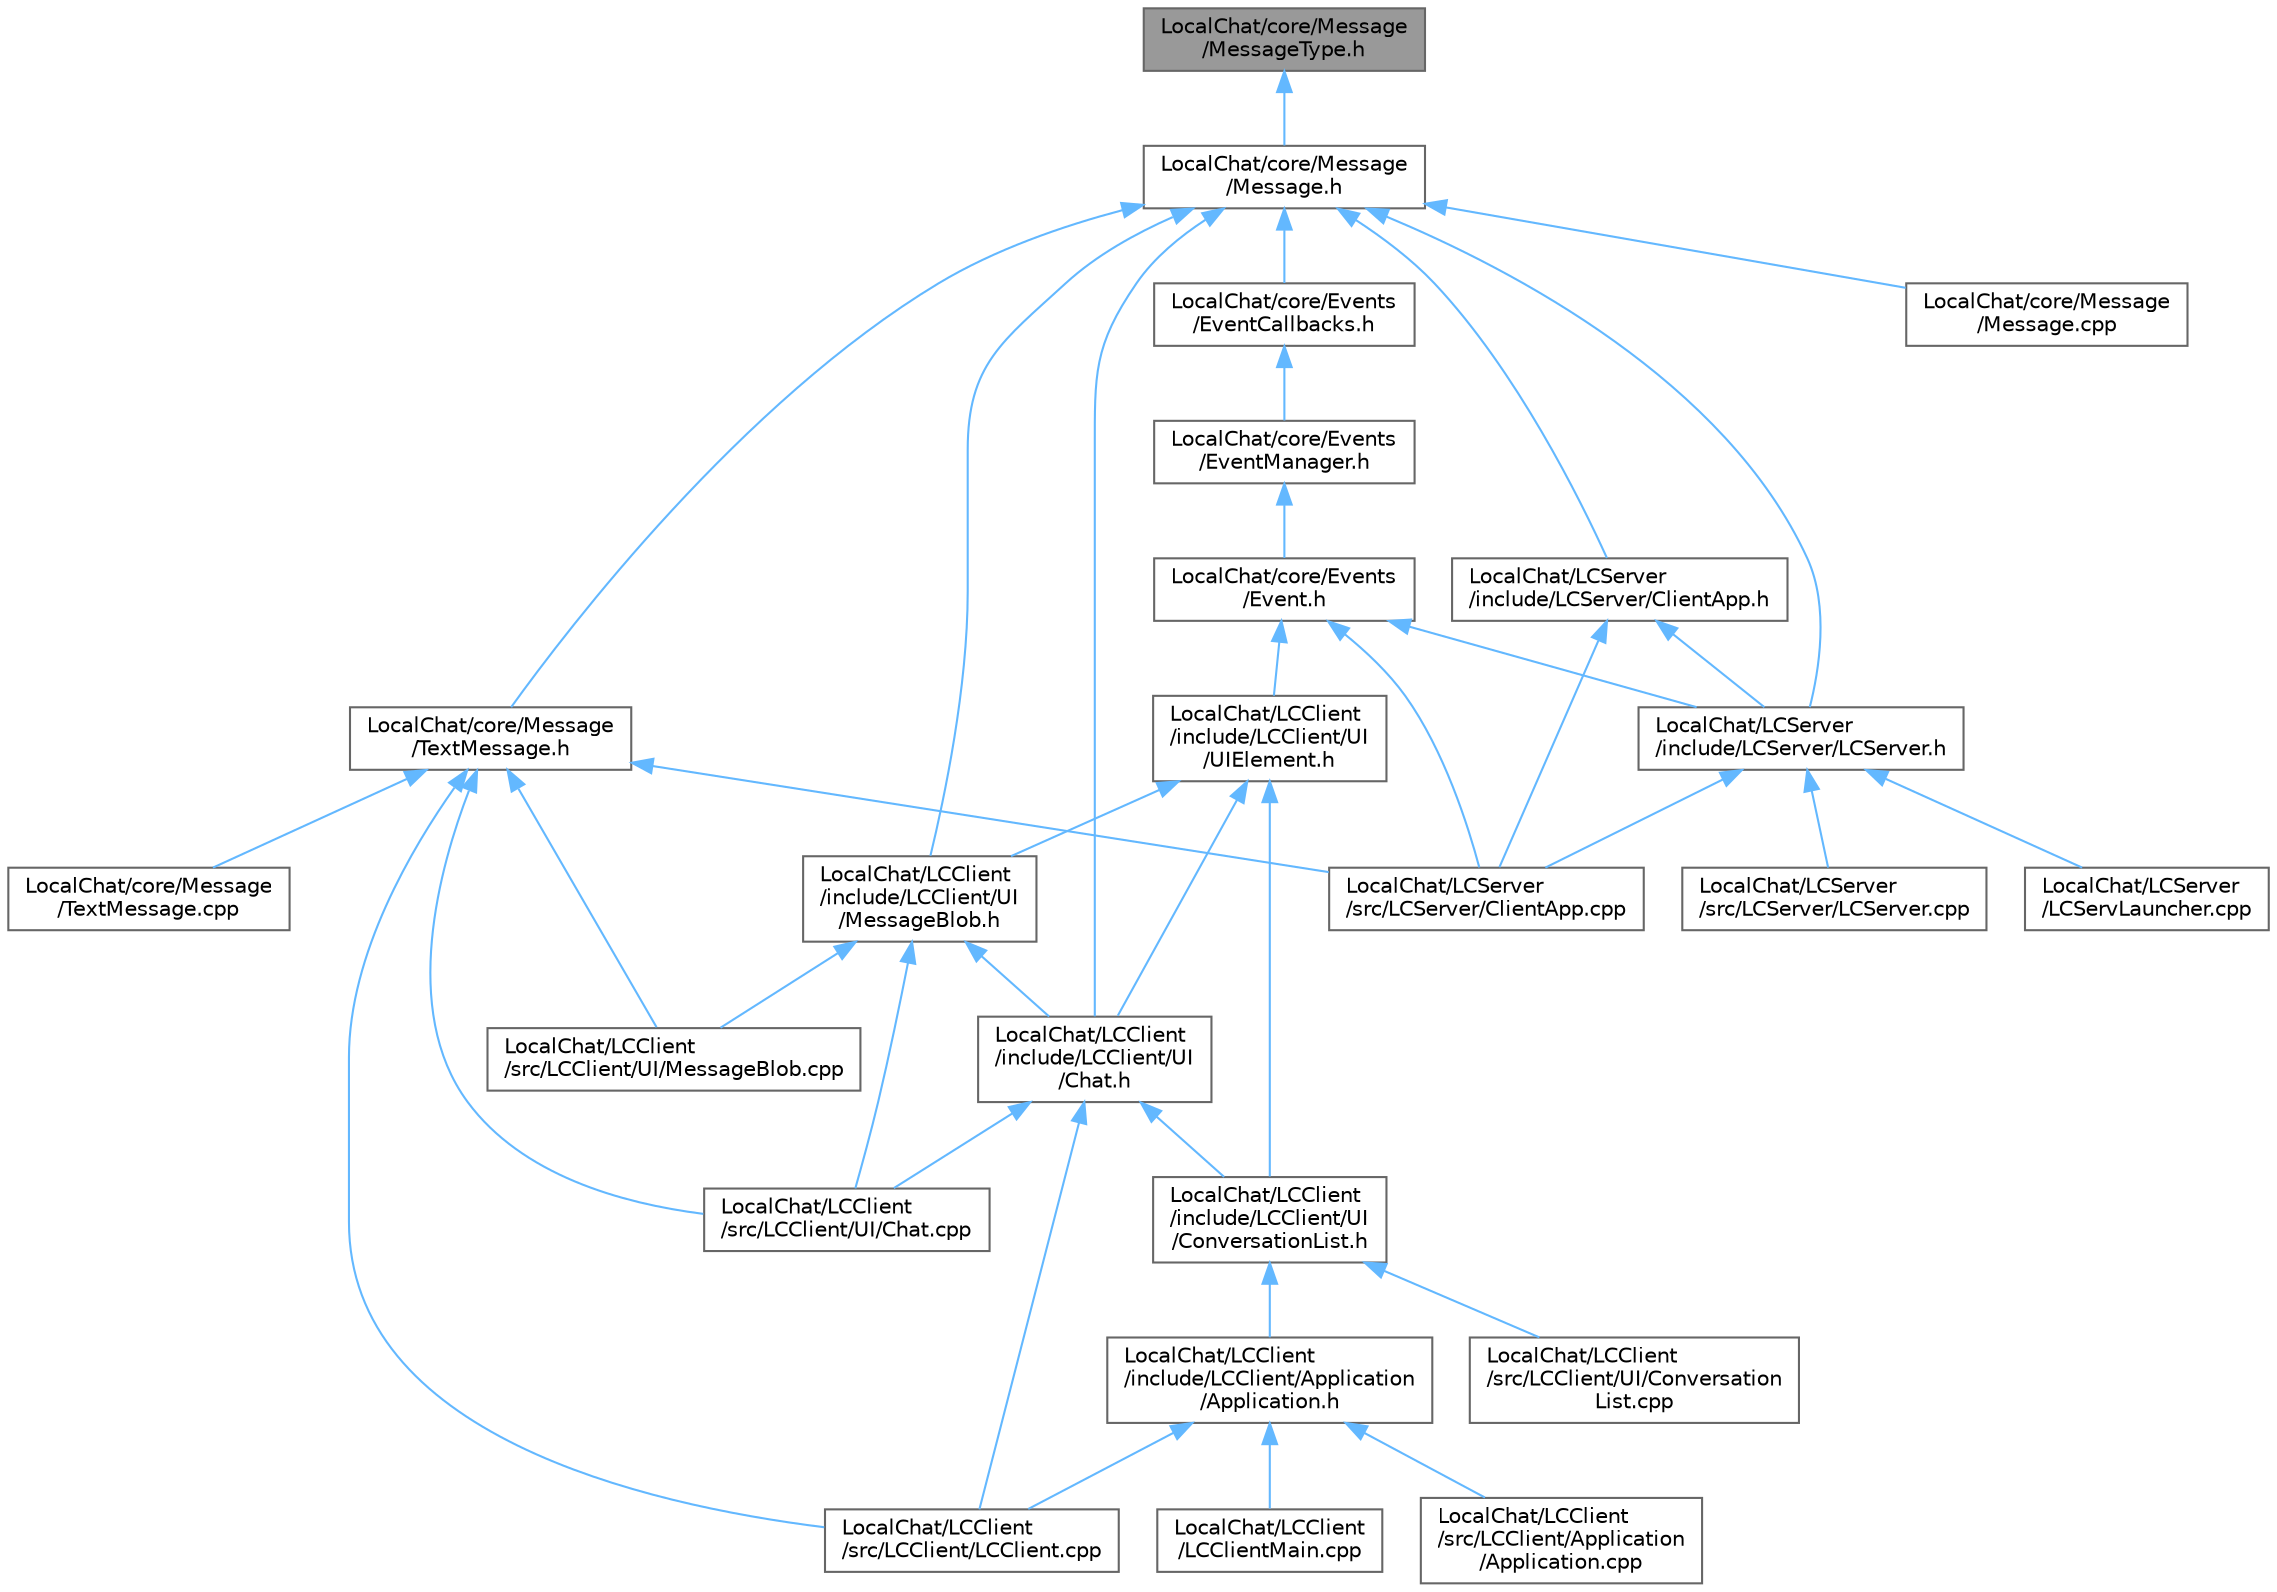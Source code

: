 digraph "LocalChat/core/Message/MessageType.h"
{
 // LATEX_PDF_SIZE
  bgcolor="transparent";
  edge [fontname=Helvetica,fontsize=10,labelfontname=Helvetica,labelfontsize=10];
  node [fontname=Helvetica,fontsize=10,shape=box,height=0.2,width=0.4];
  Node1 [label="LocalChat/core/Message\l/MessageType.h",height=0.2,width=0.4,color="gray40", fillcolor="grey60", style="filled", fontcolor="black",tooltip=" "];
  Node1 -> Node2 [dir="back",color="steelblue1",style="solid"];
  Node2 [label="LocalChat/core/Message\l/Message.h",height=0.2,width=0.4,color="grey40", fillcolor="white", style="filled",URL="$_message_8h.html",tooltip=" "];
  Node2 -> Node3 [dir="back",color="steelblue1",style="solid"];
  Node3 [label="LocalChat/LCClient\l/include/LCClient/UI\l/Chat.h",height=0.2,width=0.4,color="grey40", fillcolor="white", style="filled",URL="$_chat_8h.html",tooltip=" "];
  Node3 -> Node4 [dir="back",color="steelblue1",style="solid"];
  Node4 [label="LocalChat/LCClient\l/include/LCClient/UI\l/ConversationList.h",height=0.2,width=0.4,color="grey40", fillcolor="white", style="filled",URL="$_conversation_list_8h.html",tooltip=" "];
  Node4 -> Node5 [dir="back",color="steelblue1",style="solid"];
  Node5 [label="LocalChat/LCClient\l/include/LCClient/Application\l/Application.h",height=0.2,width=0.4,color="grey40", fillcolor="white", style="filled",URL="$_application_8h.html",tooltip=" "];
  Node5 -> Node6 [dir="back",color="steelblue1",style="solid"];
  Node6 [label="LocalChat/LCClient\l/LCClientMain.cpp",height=0.2,width=0.4,color="grey40", fillcolor="white", style="filled",URL="$_l_c_client_main_8cpp.html",tooltip=" "];
  Node5 -> Node7 [dir="back",color="steelblue1",style="solid"];
  Node7 [label="LocalChat/LCClient\l/src/LCClient/Application\l/Application.cpp",height=0.2,width=0.4,color="grey40", fillcolor="white", style="filled",URL="$_application_8cpp.html",tooltip=" "];
  Node5 -> Node8 [dir="back",color="steelblue1",style="solid"];
  Node8 [label="LocalChat/LCClient\l/src/LCClient/LCClient.cpp",height=0.2,width=0.4,color="grey40", fillcolor="white", style="filled",URL="$_l_c_client_8cpp.html",tooltip=" "];
  Node4 -> Node9 [dir="back",color="steelblue1",style="solid"];
  Node9 [label="LocalChat/LCClient\l/src/LCClient/UI/Conversation\lList.cpp",height=0.2,width=0.4,color="grey40", fillcolor="white", style="filled",URL="$_conversation_list_8cpp.html",tooltip=" "];
  Node3 -> Node8 [dir="back",color="steelblue1",style="solid"];
  Node3 -> Node10 [dir="back",color="steelblue1",style="solid"];
  Node10 [label="LocalChat/LCClient\l/src/LCClient/UI/Chat.cpp",height=0.2,width=0.4,color="grey40", fillcolor="white", style="filled",URL="$_chat_8cpp.html",tooltip=" "];
  Node2 -> Node11 [dir="back",color="steelblue1",style="solid"];
  Node11 [label="LocalChat/LCClient\l/include/LCClient/UI\l/MessageBlob.h",height=0.2,width=0.4,color="grey40", fillcolor="white", style="filled",URL="$_message_blob_8h.html",tooltip=" "];
  Node11 -> Node3 [dir="back",color="steelblue1",style="solid"];
  Node11 -> Node10 [dir="back",color="steelblue1",style="solid"];
  Node11 -> Node12 [dir="back",color="steelblue1",style="solid"];
  Node12 [label="LocalChat/LCClient\l/src/LCClient/UI/MessageBlob.cpp",height=0.2,width=0.4,color="grey40", fillcolor="white", style="filled",URL="$_message_blob_8cpp.html",tooltip=" "];
  Node2 -> Node13 [dir="back",color="steelblue1",style="solid"];
  Node13 [label="LocalChat/LCServer\l/include/LCServer/ClientApp.h",height=0.2,width=0.4,color="grey40", fillcolor="white", style="filled",URL="$_client_app_8h.html",tooltip=" "];
  Node13 -> Node14 [dir="back",color="steelblue1",style="solid"];
  Node14 [label="LocalChat/LCServer\l/include/LCServer/LCServer.h",height=0.2,width=0.4,color="grey40", fillcolor="white", style="filled",URL="$_l_c_server_8h.html",tooltip=" "];
  Node14 -> Node15 [dir="back",color="steelblue1",style="solid"];
  Node15 [label="LocalChat/LCServer\l/LCServLauncher.cpp",height=0.2,width=0.4,color="grey40", fillcolor="white", style="filled",URL="$_l_c_serv_launcher_8cpp.html",tooltip=" "];
  Node14 -> Node16 [dir="back",color="steelblue1",style="solid"];
  Node16 [label="LocalChat/LCServer\l/src/LCServer/ClientApp.cpp",height=0.2,width=0.4,color="grey40", fillcolor="white", style="filled",URL="$_client_app_8cpp.html",tooltip=" "];
  Node14 -> Node17 [dir="back",color="steelblue1",style="solid"];
  Node17 [label="LocalChat/LCServer\l/src/LCServer/LCServer.cpp",height=0.2,width=0.4,color="grey40", fillcolor="white", style="filled",URL="$_l_c_server_8cpp.html",tooltip=" "];
  Node13 -> Node16 [dir="back",color="steelblue1",style="solid"];
  Node2 -> Node14 [dir="back",color="steelblue1",style="solid"];
  Node2 -> Node18 [dir="back",color="steelblue1",style="solid"];
  Node18 [label="LocalChat/core/Events\l/EventCallbacks.h",height=0.2,width=0.4,color="grey40", fillcolor="white", style="filled",URL="$_event_callbacks_8h.html",tooltip=" "];
  Node18 -> Node19 [dir="back",color="steelblue1",style="solid"];
  Node19 [label="LocalChat/core/Events\l/EventManager.h",height=0.2,width=0.4,color="grey40", fillcolor="white", style="filled",URL="$_event_manager_8h.html",tooltip=" "];
  Node19 -> Node20 [dir="back",color="steelblue1",style="solid"];
  Node20 [label="LocalChat/core/Events\l/Event.h",height=0.2,width=0.4,color="grey40", fillcolor="white", style="filled",URL="$_event_8h.html",tooltip=" "];
  Node20 -> Node21 [dir="back",color="steelblue1",style="solid"];
  Node21 [label="LocalChat/LCClient\l/include/LCClient/UI\l/UIElement.h",height=0.2,width=0.4,color="grey40", fillcolor="white", style="filled",URL="$_u_i_element_8h.html",tooltip=" "];
  Node21 -> Node3 [dir="back",color="steelblue1",style="solid"];
  Node21 -> Node4 [dir="back",color="steelblue1",style="solid"];
  Node21 -> Node11 [dir="back",color="steelblue1",style="solid"];
  Node20 -> Node14 [dir="back",color="steelblue1",style="solid"];
  Node20 -> Node16 [dir="back",color="steelblue1",style="solid"];
  Node2 -> Node22 [dir="back",color="steelblue1",style="solid"];
  Node22 [label="LocalChat/core/Message\l/Message.cpp",height=0.2,width=0.4,color="grey40", fillcolor="white", style="filled",URL="$_message_8cpp.html",tooltip=" "];
  Node2 -> Node23 [dir="back",color="steelblue1",style="solid"];
  Node23 [label="LocalChat/core/Message\l/TextMessage.h",height=0.2,width=0.4,color="grey40", fillcolor="white", style="filled",URL="$_text_message_8h.html",tooltip=" "];
  Node23 -> Node8 [dir="back",color="steelblue1",style="solid"];
  Node23 -> Node10 [dir="back",color="steelblue1",style="solid"];
  Node23 -> Node12 [dir="back",color="steelblue1",style="solid"];
  Node23 -> Node16 [dir="back",color="steelblue1",style="solid"];
  Node23 -> Node24 [dir="back",color="steelblue1",style="solid"];
  Node24 [label="LocalChat/core/Message\l/TextMessage.cpp",height=0.2,width=0.4,color="grey40", fillcolor="white", style="filled",URL="$_text_message_8cpp.html",tooltip=" "];
}

